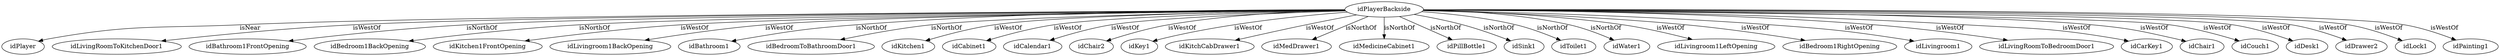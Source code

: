 strict digraph  {
idPlayerBackside [node_type=entity_node];
idPlayer [node_type=entity_node];
idLivingRoomToKitchenDoor1 [node_type=entity_node];
idBathroom1FrontOpening [node_type=entity_node];
idBedroom1BackOpening [node_type=entity_node];
idKitchen1FrontOpening [node_type=entity_node];
idLivingroom1BackOpening [node_type=entity_node];
idBathroom1 [node_type=entity_node];
idBedroomToBathroomDoor1 [node_type=entity_node];
idKitchen1 [node_type=entity_node];
idCabinet1 [node_type=entity_node];
idCalendar1 [node_type=entity_node];
idChair2 [node_type=entity_node];
idKey1 [node_type=entity_node];
idKitchCabDrawer1 [node_type=entity_node];
idMedDrawer1 [node_type=entity_node];
idMedicineCabinet1 [node_type=entity_node];
idPillBottle1 [node_type=entity_node];
idSink1 [node_type=entity_node];
idToilet1 [node_type=entity_node];
idWater1 [node_type=entity_node];
idLivingroom1LeftOpening [node_type=entity_node];
idBedroom1RightOpening [node_type=entity_node];
idLivingroom1 [node_type=entity_node];
idLivingRoomToBedroomDoor1 [node_type=entity_node];
idCarKey1 [node_type=entity_node];
idChair1 [node_type=entity_node];
idCouch1 [node_type=entity_node];
idDesk1 [node_type=entity_node];
idDrawer2 [node_type=entity_node];
idLock1 [node_type=entity_node];
idPainting1 [node_type=entity_node];
idPlayerBackside -> idPlayer  [edge_type=relationship, label=isNear];
idPlayerBackside -> idLivingRoomToKitchenDoor1  [edge_type=relationship, label=isWestOf];
idPlayerBackside -> idBathroom1FrontOpening  [edge_type=relationship, label=isNorthOf];
idPlayerBackside -> idBedroom1BackOpening  [edge_type=relationship, label=isNorthOf];
idPlayerBackside -> idKitchen1FrontOpening  [edge_type=relationship, label=isWestOf];
idPlayerBackside -> idLivingroom1BackOpening  [edge_type=relationship, label=isWestOf];
idPlayerBackside -> idBathroom1  [edge_type=relationship, label=isNorthOf];
idPlayerBackside -> idBedroomToBathroomDoor1  [edge_type=relationship, label=isNorthOf];
idPlayerBackside -> idKitchen1  [edge_type=relationship, label=isWestOf];
idPlayerBackside -> idCabinet1  [edge_type=relationship, label=isWestOf];
idPlayerBackside -> idCalendar1  [edge_type=relationship, label=isWestOf];
idPlayerBackside -> idChair2  [edge_type=relationship, label=isWestOf];
idPlayerBackside -> idKey1  [edge_type=relationship, label=isWestOf];
idPlayerBackside -> idKitchCabDrawer1  [edge_type=relationship, label=isWestOf];
idPlayerBackside -> idMedDrawer1  [edge_type=relationship, label=isNorthOf];
idPlayerBackside -> idMedicineCabinet1  [edge_type=relationship, label=isNorthOf];
idPlayerBackside -> idPillBottle1  [edge_type=relationship, label=isNorthOf];
idPlayerBackside -> idSink1  [edge_type=relationship, label=isNorthOf];
idPlayerBackside -> idToilet1  [edge_type=relationship, label=isNorthOf];
idPlayerBackside -> idWater1  [edge_type=relationship, label=isNorthOf];
idPlayerBackside -> idLivingroom1LeftOpening  [edge_type=relationship, label=isWestOf];
idPlayerBackside -> idBedroom1RightOpening  [edge_type=relationship, label=isWestOf];
idPlayerBackside -> idLivingroom1  [edge_type=relationship, label=isWestOf];
idPlayerBackside -> idLivingRoomToBedroomDoor1  [edge_type=relationship, label=isWestOf];
idPlayerBackside -> idCarKey1  [edge_type=relationship, label=isWestOf];
idPlayerBackside -> idChair1  [edge_type=relationship, label=isWestOf];
idPlayerBackside -> idCouch1  [edge_type=relationship, label=isWestOf];
idPlayerBackside -> idDesk1  [edge_type=relationship, label=isWestOf];
idPlayerBackside -> idDrawer2  [edge_type=relationship, label=isWestOf];
idPlayerBackside -> idLock1  [edge_type=relationship, label=isWestOf];
idPlayerBackside -> idPainting1  [edge_type=relationship, label=isWestOf];
}
